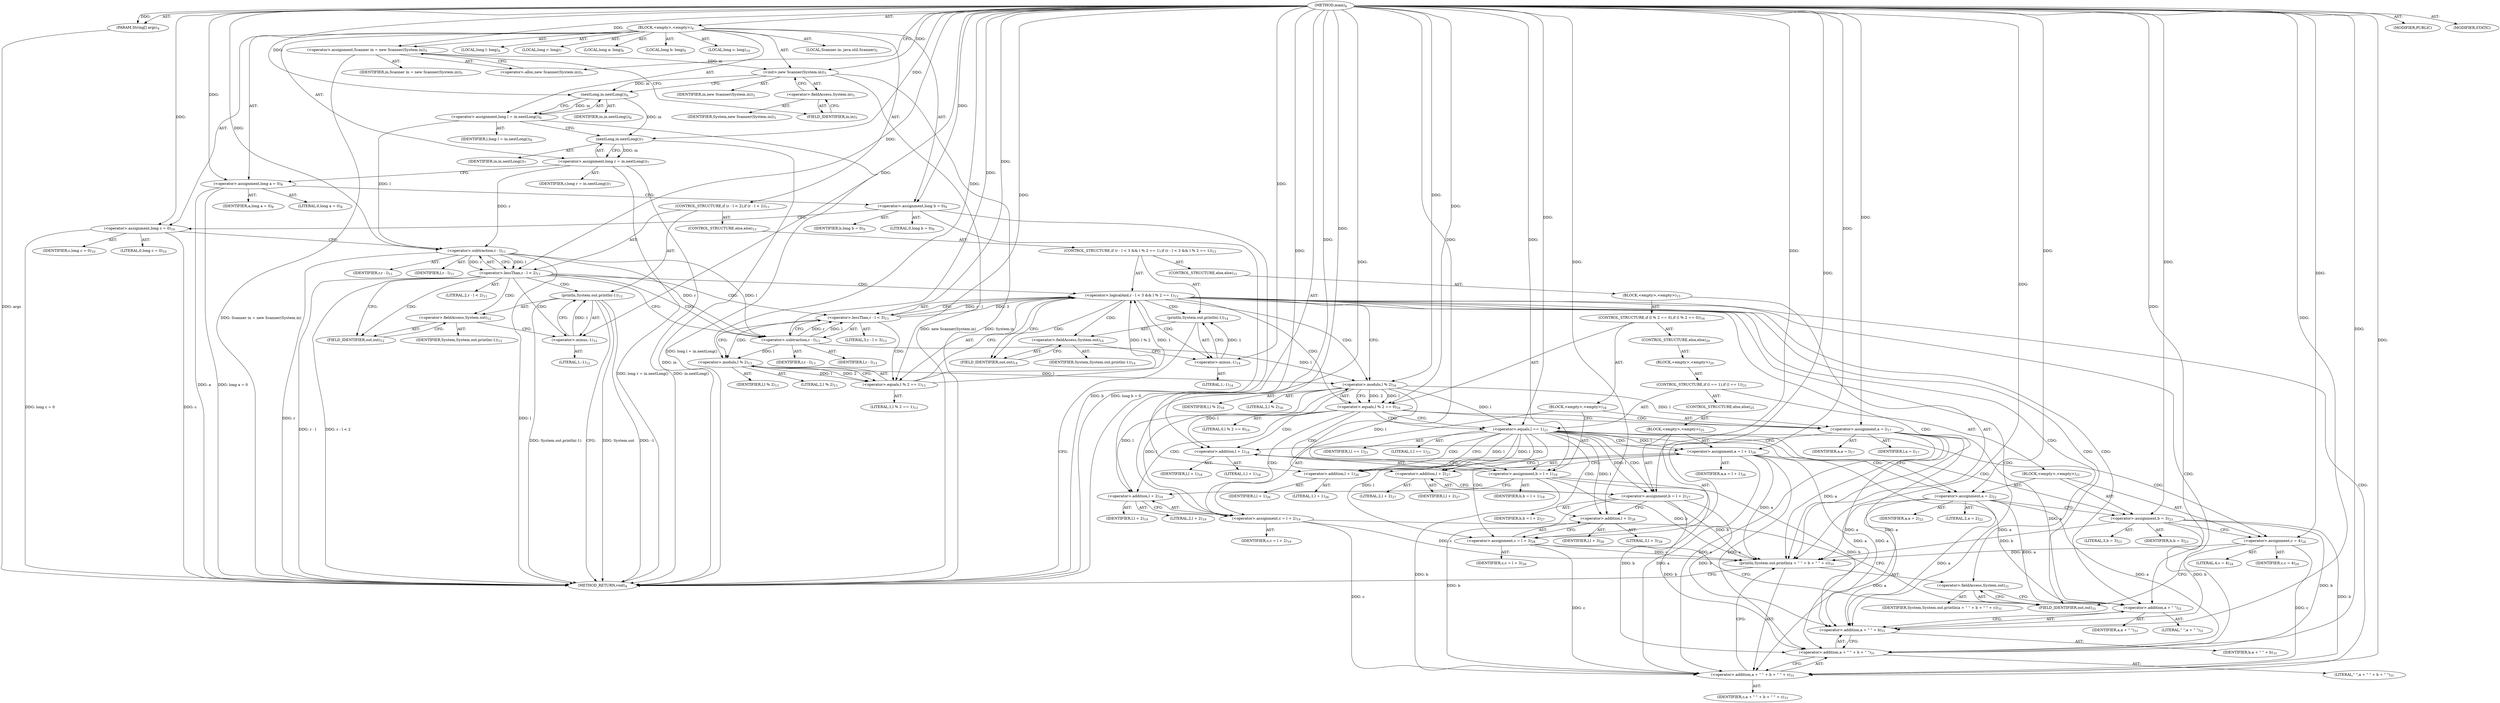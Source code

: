 digraph "main" {  
"19" [label = <(METHOD,main)<SUB>4</SUB>> ]
"20" [label = <(PARAM,String[] args)<SUB>4</SUB>> ]
"21" [label = <(BLOCK,&lt;empty&gt;,&lt;empty&gt;)<SUB>4</SUB>> ]
"4" [label = <(LOCAL,Scanner in: java.util.Scanner)<SUB>5</SUB>> ]
"22" [label = <(&lt;operator&gt;.assignment,Scanner in = new Scanner(System.in))<SUB>5</SUB>> ]
"23" [label = <(IDENTIFIER,in,Scanner in = new Scanner(System.in))<SUB>5</SUB>> ]
"24" [label = <(&lt;operator&gt;.alloc,new Scanner(System.in))<SUB>5</SUB>> ]
"25" [label = <(&lt;init&gt;,new Scanner(System.in))<SUB>5</SUB>> ]
"3" [label = <(IDENTIFIER,in,new Scanner(System.in))<SUB>5</SUB>> ]
"26" [label = <(&lt;operator&gt;.fieldAccess,System.in)<SUB>5</SUB>> ]
"27" [label = <(IDENTIFIER,System,new Scanner(System.in))<SUB>5</SUB>> ]
"28" [label = <(FIELD_IDENTIFIER,in,in)<SUB>5</SUB>> ]
"29" [label = <(LOCAL,long l: long)<SUB>6</SUB>> ]
"30" [label = <(&lt;operator&gt;.assignment,long l = in.nextLong())<SUB>6</SUB>> ]
"31" [label = <(IDENTIFIER,l,long l = in.nextLong())<SUB>6</SUB>> ]
"32" [label = <(nextLong,in.nextLong())<SUB>6</SUB>> ]
"33" [label = <(IDENTIFIER,in,in.nextLong())<SUB>6</SUB>> ]
"34" [label = <(LOCAL,long r: long)<SUB>7</SUB>> ]
"35" [label = <(&lt;operator&gt;.assignment,long r = in.nextLong())<SUB>7</SUB>> ]
"36" [label = <(IDENTIFIER,r,long r = in.nextLong())<SUB>7</SUB>> ]
"37" [label = <(nextLong,in.nextLong())<SUB>7</SUB>> ]
"38" [label = <(IDENTIFIER,in,in.nextLong())<SUB>7</SUB>> ]
"39" [label = <(LOCAL,long a: long)<SUB>8</SUB>> ]
"40" [label = <(&lt;operator&gt;.assignment,long a = 0)<SUB>8</SUB>> ]
"41" [label = <(IDENTIFIER,a,long a = 0)<SUB>8</SUB>> ]
"42" [label = <(LITERAL,0,long a = 0)<SUB>8</SUB>> ]
"43" [label = <(LOCAL,long b: long)<SUB>9</SUB>> ]
"44" [label = <(&lt;operator&gt;.assignment,long b = 0)<SUB>9</SUB>> ]
"45" [label = <(IDENTIFIER,b,long b = 0)<SUB>9</SUB>> ]
"46" [label = <(LITERAL,0,long b = 0)<SUB>9</SUB>> ]
"47" [label = <(LOCAL,long c: long)<SUB>10</SUB>> ]
"48" [label = <(&lt;operator&gt;.assignment,long c = 0)<SUB>10</SUB>> ]
"49" [label = <(IDENTIFIER,c,long c = 0)<SUB>10</SUB>> ]
"50" [label = <(LITERAL,0,long c = 0)<SUB>10</SUB>> ]
"51" [label = <(CONTROL_STRUCTURE,if (r - l &lt; 2),if (r - l &lt; 2))<SUB>11</SUB>> ]
"52" [label = <(&lt;operator&gt;.lessThan,r - l &lt; 2)<SUB>11</SUB>> ]
"53" [label = <(&lt;operator&gt;.subtraction,r - l)<SUB>11</SUB>> ]
"54" [label = <(IDENTIFIER,r,r - l)<SUB>11</SUB>> ]
"55" [label = <(IDENTIFIER,l,r - l)<SUB>11</SUB>> ]
"56" [label = <(LITERAL,2,r - l &lt; 2)<SUB>11</SUB>> ]
"57" [label = <(println,System.out.println(-1))<SUB>12</SUB>> ]
"58" [label = <(&lt;operator&gt;.fieldAccess,System.out)<SUB>12</SUB>> ]
"59" [label = <(IDENTIFIER,System,System.out.println(-1))<SUB>12</SUB>> ]
"60" [label = <(FIELD_IDENTIFIER,out,out)<SUB>12</SUB>> ]
"61" [label = <(&lt;operator&gt;.minus,-1)<SUB>12</SUB>> ]
"62" [label = <(LITERAL,1,-1)<SUB>12</SUB>> ]
"63" [label = <(CONTROL_STRUCTURE,else,else)<SUB>13</SUB>> ]
"64" [label = <(CONTROL_STRUCTURE,if (r - l &lt; 3 &amp;&amp; l % 2 == 1),if (r - l &lt; 3 &amp;&amp; l % 2 == 1))<SUB>13</SUB>> ]
"65" [label = <(&lt;operator&gt;.logicalAnd,r - l &lt; 3 &amp;&amp; l % 2 == 1)<SUB>13</SUB>> ]
"66" [label = <(&lt;operator&gt;.lessThan,r - l &lt; 3)<SUB>13</SUB>> ]
"67" [label = <(&lt;operator&gt;.subtraction,r - l)<SUB>13</SUB>> ]
"68" [label = <(IDENTIFIER,r,r - l)<SUB>13</SUB>> ]
"69" [label = <(IDENTIFIER,l,r - l)<SUB>13</SUB>> ]
"70" [label = <(LITERAL,3,r - l &lt; 3)<SUB>13</SUB>> ]
"71" [label = <(&lt;operator&gt;.equals,l % 2 == 1)<SUB>13</SUB>> ]
"72" [label = <(&lt;operator&gt;.modulo,l % 2)<SUB>13</SUB>> ]
"73" [label = <(IDENTIFIER,l,l % 2)<SUB>13</SUB>> ]
"74" [label = <(LITERAL,2,l % 2)<SUB>13</SUB>> ]
"75" [label = <(LITERAL,1,l % 2 == 1)<SUB>13</SUB>> ]
"76" [label = <(println,System.out.println(-1))<SUB>14</SUB>> ]
"77" [label = <(&lt;operator&gt;.fieldAccess,System.out)<SUB>14</SUB>> ]
"78" [label = <(IDENTIFIER,System,System.out.println(-1))<SUB>14</SUB>> ]
"79" [label = <(FIELD_IDENTIFIER,out,out)<SUB>14</SUB>> ]
"80" [label = <(&lt;operator&gt;.minus,-1)<SUB>14</SUB>> ]
"81" [label = <(LITERAL,1,-1)<SUB>14</SUB>> ]
"82" [label = <(CONTROL_STRUCTURE,else,else)<SUB>15</SUB>> ]
"83" [label = <(BLOCK,&lt;empty&gt;,&lt;empty&gt;)<SUB>15</SUB>> ]
"84" [label = <(CONTROL_STRUCTURE,if (l % 2 == 0),if (l % 2 == 0))<SUB>16</SUB>> ]
"85" [label = <(&lt;operator&gt;.equals,l % 2 == 0)<SUB>16</SUB>> ]
"86" [label = <(&lt;operator&gt;.modulo,l % 2)<SUB>16</SUB>> ]
"87" [label = <(IDENTIFIER,l,l % 2)<SUB>16</SUB>> ]
"88" [label = <(LITERAL,2,l % 2)<SUB>16</SUB>> ]
"89" [label = <(LITERAL,0,l % 2 == 0)<SUB>16</SUB>> ]
"90" [label = <(BLOCK,&lt;empty&gt;,&lt;empty&gt;)<SUB>16</SUB>> ]
"91" [label = <(&lt;operator&gt;.assignment,a = l)<SUB>17</SUB>> ]
"92" [label = <(IDENTIFIER,a,a = l)<SUB>17</SUB>> ]
"93" [label = <(IDENTIFIER,l,a = l)<SUB>17</SUB>> ]
"94" [label = <(&lt;operator&gt;.assignment,b = l + 1)<SUB>18</SUB>> ]
"95" [label = <(IDENTIFIER,b,b = l + 1)<SUB>18</SUB>> ]
"96" [label = <(&lt;operator&gt;.addition,l + 1)<SUB>18</SUB>> ]
"97" [label = <(IDENTIFIER,l,l + 1)<SUB>18</SUB>> ]
"98" [label = <(LITERAL,1,l + 1)<SUB>18</SUB>> ]
"99" [label = <(&lt;operator&gt;.assignment,c = l + 2)<SUB>19</SUB>> ]
"100" [label = <(IDENTIFIER,c,c = l + 2)<SUB>19</SUB>> ]
"101" [label = <(&lt;operator&gt;.addition,l + 2)<SUB>19</SUB>> ]
"102" [label = <(IDENTIFIER,l,l + 2)<SUB>19</SUB>> ]
"103" [label = <(LITERAL,2,l + 2)<SUB>19</SUB>> ]
"104" [label = <(CONTROL_STRUCTURE,else,else)<SUB>20</SUB>> ]
"105" [label = <(BLOCK,&lt;empty&gt;,&lt;empty&gt;)<SUB>20</SUB>> ]
"106" [label = <(CONTROL_STRUCTURE,if (l == 1),if (l == 1))<SUB>21</SUB>> ]
"107" [label = <(&lt;operator&gt;.equals,l == 1)<SUB>21</SUB>> ]
"108" [label = <(IDENTIFIER,l,l == 1)<SUB>21</SUB>> ]
"109" [label = <(LITERAL,1,l == 1)<SUB>21</SUB>> ]
"110" [label = <(BLOCK,&lt;empty&gt;,&lt;empty&gt;)<SUB>21</SUB>> ]
"111" [label = <(&lt;operator&gt;.assignment,a = 2)<SUB>22</SUB>> ]
"112" [label = <(IDENTIFIER,a,a = 2)<SUB>22</SUB>> ]
"113" [label = <(LITERAL,2,a = 2)<SUB>22</SUB>> ]
"114" [label = <(&lt;operator&gt;.assignment,b = 3)<SUB>23</SUB>> ]
"115" [label = <(IDENTIFIER,b,b = 3)<SUB>23</SUB>> ]
"116" [label = <(LITERAL,3,b = 3)<SUB>23</SUB>> ]
"117" [label = <(&lt;operator&gt;.assignment,c = 4)<SUB>24</SUB>> ]
"118" [label = <(IDENTIFIER,c,c = 4)<SUB>24</SUB>> ]
"119" [label = <(LITERAL,4,c = 4)<SUB>24</SUB>> ]
"120" [label = <(CONTROL_STRUCTURE,else,else)<SUB>25</SUB>> ]
"121" [label = <(BLOCK,&lt;empty&gt;,&lt;empty&gt;)<SUB>25</SUB>> ]
"122" [label = <(&lt;operator&gt;.assignment,a = l + 1)<SUB>26</SUB>> ]
"123" [label = <(IDENTIFIER,a,a = l + 1)<SUB>26</SUB>> ]
"124" [label = <(&lt;operator&gt;.addition,l + 1)<SUB>26</SUB>> ]
"125" [label = <(IDENTIFIER,l,l + 1)<SUB>26</SUB>> ]
"126" [label = <(LITERAL,1,l + 1)<SUB>26</SUB>> ]
"127" [label = <(&lt;operator&gt;.assignment,b = l + 2)<SUB>27</SUB>> ]
"128" [label = <(IDENTIFIER,b,b = l + 2)<SUB>27</SUB>> ]
"129" [label = <(&lt;operator&gt;.addition,l + 2)<SUB>27</SUB>> ]
"130" [label = <(IDENTIFIER,l,l + 2)<SUB>27</SUB>> ]
"131" [label = <(LITERAL,2,l + 2)<SUB>27</SUB>> ]
"132" [label = <(&lt;operator&gt;.assignment,c = l + 3)<SUB>28</SUB>> ]
"133" [label = <(IDENTIFIER,c,c = l + 3)<SUB>28</SUB>> ]
"134" [label = <(&lt;operator&gt;.addition,l + 3)<SUB>28</SUB>> ]
"135" [label = <(IDENTIFIER,l,l + 3)<SUB>28</SUB>> ]
"136" [label = <(LITERAL,3,l + 3)<SUB>28</SUB>> ]
"137" [label = <(println,System.out.println(a + &quot; &quot; + b + &quot; &quot; + c))<SUB>31</SUB>> ]
"138" [label = <(&lt;operator&gt;.fieldAccess,System.out)<SUB>31</SUB>> ]
"139" [label = <(IDENTIFIER,System,System.out.println(a + &quot; &quot; + b + &quot; &quot; + c))<SUB>31</SUB>> ]
"140" [label = <(FIELD_IDENTIFIER,out,out)<SUB>31</SUB>> ]
"141" [label = <(&lt;operator&gt;.addition,a + &quot; &quot; + b + &quot; &quot; + c)<SUB>31</SUB>> ]
"142" [label = <(&lt;operator&gt;.addition,a + &quot; &quot; + b + &quot; &quot;)<SUB>31</SUB>> ]
"143" [label = <(&lt;operator&gt;.addition,a + &quot; &quot; + b)<SUB>31</SUB>> ]
"144" [label = <(&lt;operator&gt;.addition,a + &quot; &quot;)<SUB>31</SUB>> ]
"145" [label = <(IDENTIFIER,a,a + &quot; &quot;)<SUB>31</SUB>> ]
"146" [label = <(LITERAL,&quot; &quot;,a + &quot; &quot;)<SUB>31</SUB>> ]
"147" [label = <(IDENTIFIER,b,a + &quot; &quot; + b)<SUB>31</SUB>> ]
"148" [label = <(LITERAL,&quot; &quot;,a + &quot; &quot; + b + &quot; &quot;)<SUB>31</SUB>> ]
"149" [label = <(IDENTIFIER,c,a + &quot; &quot; + b + &quot; &quot; + c)<SUB>31</SUB>> ]
"150" [label = <(MODIFIER,PUBLIC)> ]
"151" [label = <(MODIFIER,STATIC)> ]
"152" [label = <(METHOD_RETURN,void)<SUB>4</SUB>> ]
  "19" -> "20"  [ label = "AST: "] 
  "19" -> "21"  [ label = "AST: "] 
  "19" -> "150"  [ label = "AST: "] 
  "19" -> "151"  [ label = "AST: "] 
  "19" -> "152"  [ label = "AST: "] 
  "21" -> "4"  [ label = "AST: "] 
  "21" -> "22"  [ label = "AST: "] 
  "21" -> "25"  [ label = "AST: "] 
  "21" -> "29"  [ label = "AST: "] 
  "21" -> "30"  [ label = "AST: "] 
  "21" -> "34"  [ label = "AST: "] 
  "21" -> "35"  [ label = "AST: "] 
  "21" -> "39"  [ label = "AST: "] 
  "21" -> "40"  [ label = "AST: "] 
  "21" -> "43"  [ label = "AST: "] 
  "21" -> "44"  [ label = "AST: "] 
  "21" -> "47"  [ label = "AST: "] 
  "21" -> "48"  [ label = "AST: "] 
  "21" -> "51"  [ label = "AST: "] 
  "22" -> "23"  [ label = "AST: "] 
  "22" -> "24"  [ label = "AST: "] 
  "25" -> "3"  [ label = "AST: "] 
  "25" -> "26"  [ label = "AST: "] 
  "26" -> "27"  [ label = "AST: "] 
  "26" -> "28"  [ label = "AST: "] 
  "30" -> "31"  [ label = "AST: "] 
  "30" -> "32"  [ label = "AST: "] 
  "32" -> "33"  [ label = "AST: "] 
  "35" -> "36"  [ label = "AST: "] 
  "35" -> "37"  [ label = "AST: "] 
  "37" -> "38"  [ label = "AST: "] 
  "40" -> "41"  [ label = "AST: "] 
  "40" -> "42"  [ label = "AST: "] 
  "44" -> "45"  [ label = "AST: "] 
  "44" -> "46"  [ label = "AST: "] 
  "48" -> "49"  [ label = "AST: "] 
  "48" -> "50"  [ label = "AST: "] 
  "51" -> "52"  [ label = "AST: "] 
  "51" -> "57"  [ label = "AST: "] 
  "51" -> "63"  [ label = "AST: "] 
  "52" -> "53"  [ label = "AST: "] 
  "52" -> "56"  [ label = "AST: "] 
  "53" -> "54"  [ label = "AST: "] 
  "53" -> "55"  [ label = "AST: "] 
  "57" -> "58"  [ label = "AST: "] 
  "57" -> "61"  [ label = "AST: "] 
  "58" -> "59"  [ label = "AST: "] 
  "58" -> "60"  [ label = "AST: "] 
  "61" -> "62"  [ label = "AST: "] 
  "63" -> "64"  [ label = "AST: "] 
  "64" -> "65"  [ label = "AST: "] 
  "64" -> "76"  [ label = "AST: "] 
  "64" -> "82"  [ label = "AST: "] 
  "65" -> "66"  [ label = "AST: "] 
  "65" -> "71"  [ label = "AST: "] 
  "66" -> "67"  [ label = "AST: "] 
  "66" -> "70"  [ label = "AST: "] 
  "67" -> "68"  [ label = "AST: "] 
  "67" -> "69"  [ label = "AST: "] 
  "71" -> "72"  [ label = "AST: "] 
  "71" -> "75"  [ label = "AST: "] 
  "72" -> "73"  [ label = "AST: "] 
  "72" -> "74"  [ label = "AST: "] 
  "76" -> "77"  [ label = "AST: "] 
  "76" -> "80"  [ label = "AST: "] 
  "77" -> "78"  [ label = "AST: "] 
  "77" -> "79"  [ label = "AST: "] 
  "80" -> "81"  [ label = "AST: "] 
  "82" -> "83"  [ label = "AST: "] 
  "83" -> "84"  [ label = "AST: "] 
  "83" -> "137"  [ label = "AST: "] 
  "84" -> "85"  [ label = "AST: "] 
  "84" -> "90"  [ label = "AST: "] 
  "84" -> "104"  [ label = "AST: "] 
  "85" -> "86"  [ label = "AST: "] 
  "85" -> "89"  [ label = "AST: "] 
  "86" -> "87"  [ label = "AST: "] 
  "86" -> "88"  [ label = "AST: "] 
  "90" -> "91"  [ label = "AST: "] 
  "90" -> "94"  [ label = "AST: "] 
  "90" -> "99"  [ label = "AST: "] 
  "91" -> "92"  [ label = "AST: "] 
  "91" -> "93"  [ label = "AST: "] 
  "94" -> "95"  [ label = "AST: "] 
  "94" -> "96"  [ label = "AST: "] 
  "96" -> "97"  [ label = "AST: "] 
  "96" -> "98"  [ label = "AST: "] 
  "99" -> "100"  [ label = "AST: "] 
  "99" -> "101"  [ label = "AST: "] 
  "101" -> "102"  [ label = "AST: "] 
  "101" -> "103"  [ label = "AST: "] 
  "104" -> "105"  [ label = "AST: "] 
  "105" -> "106"  [ label = "AST: "] 
  "106" -> "107"  [ label = "AST: "] 
  "106" -> "110"  [ label = "AST: "] 
  "106" -> "120"  [ label = "AST: "] 
  "107" -> "108"  [ label = "AST: "] 
  "107" -> "109"  [ label = "AST: "] 
  "110" -> "111"  [ label = "AST: "] 
  "110" -> "114"  [ label = "AST: "] 
  "110" -> "117"  [ label = "AST: "] 
  "111" -> "112"  [ label = "AST: "] 
  "111" -> "113"  [ label = "AST: "] 
  "114" -> "115"  [ label = "AST: "] 
  "114" -> "116"  [ label = "AST: "] 
  "117" -> "118"  [ label = "AST: "] 
  "117" -> "119"  [ label = "AST: "] 
  "120" -> "121"  [ label = "AST: "] 
  "121" -> "122"  [ label = "AST: "] 
  "121" -> "127"  [ label = "AST: "] 
  "121" -> "132"  [ label = "AST: "] 
  "122" -> "123"  [ label = "AST: "] 
  "122" -> "124"  [ label = "AST: "] 
  "124" -> "125"  [ label = "AST: "] 
  "124" -> "126"  [ label = "AST: "] 
  "127" -> "128"  [ label = "AST: "] 
  "127" -> "129"  [ label = "AST: "] 
  "129" -> "130"  [ label = "AST: "] 
  "129" -> "131"  [ label = "AST: "] 
  "132" -> "133"  [ label = "AST: "] 
  "132" -> "134"  [ label = "AST: "] 
  "134" -> "135"  [ label = "AST: "] 
  "134" -> "136"  [ label = "AST: "] 
  "137" -> "138"  [ label = "AST: "] 
  "137" -> "141"  [ label = "AST: "] 
  "138" -> "139"  [ label = "AST: "] 
  "138" -> "140"  [ label = "AST: "] 
  "141" -> "142"  [ label = "AST: "] 
  "141" -> "149"  [ label = "AST: "] 
  "142" -> "143"  [ label = "AST: "] 
  "142" -> "148"  [ label = "AST: "] 
  "143" -> "144"  [ label = "AST: "] 
  "143" -> "147"  [ label = "AST: "] 
  "144" -> "145"  [ label = "AST: "] 
  "144" -> "146"  [ label = "AST: "] 
  "22" -> "28"  [ label = "CFG: "] 
  "25" -> "32"  [ label = "CFG: "] 
  "30" -> "37"  [ label = "CFG: "] 
  "35" -> "40"  [ label = "CFG: "] 
  "40" -> "44"  [ label = "CFG: "] 
  "44" -> "48"  [ label = "CFG: "] 
  "48" -> "53"  [ label = "CFG: "] 
  "24" -> "22"  [ label = "CFG: "] 
  "26" -> "25"  [ label = "CFG: "] 
  "32" -> "30"  [ label = "CFG: "] 
  "37" -> "35"  [ label = "CFG: "] 
  "52" -> "60"  [ label = "CFG: "] 
  "52" -> "67"  [ label = "CFG: "] 
  "57" -> "152"  [ label = "CFG: "] 
  "28" -> "26"  [ label = "CFG: "] 
  "53" -> "52"  [ label = "CFG: "] 
  "58" -> "61"  [ label = "CFG: "] 
  "61" -> "57"  [ label = "CFG: "] 
  "60" -> "58"  [ label = "CFG: "] 
  "65" -> "79"  [ label = "CFG: "] 
  "65" -> "86"  [ label = "CFG: "] 
  "76" -> "152"  [ label = "CFG: "] 
  "66" -> "65"  [ label = "CFG: "] 
  "66" -> "72"  [ label = "CFG: "] 
  "71" -> "65"  [ label = "CFG: "] 
  "77" -> "80"  [ label = "CFG: "] 
  "80" -> "76"  [ label = "CFG: "] 
  "67" -> "66"  [ label = "CFG: "] 
  "72" -> "71"  [ label = "CFG: "] 
  "79" -> "77"  [ label = "CFG: "] 
  "137" -> "152"  [ label = "CFG: "] 
  "85" -> "91"  [ label = "CFG: "] 
  "85" -> "107"  [ label = "CFG: "] 
  "138" -> "144"  [ label = "CFG: "] 
  "141" -> "137"  [ label = "CFG: "] 
  "86" -> "85"  [ label = "CFG: "] 
  "91" -> "96"  [ label = "CFG: "] 
  "94" -> "101"  [ label = "CFG: "] 
  "99" -> "140"  [ label = "CFG: "] 
  "140" -> "138"  [ label = "CFG: "] 
  "142" -> "141"  [ label = "CFG: "] 
  "96" -> "94"  [ label = "CFG: "] 
  "101" -> "99"  [ label = "CFG: "] 
  "143" -> "142"  [ label = "CFG: "] 
  "107" -> "111"  [ label = "CFG: "] 
  "107" -> "124"  [ label = "CFG: "] 
  "144" -> "143"  [ label = "CFG: "] 
  "111" -> "114"  [ label = "CFG: "] 
  "114" -> "117"  [ label = "CFG: "] 
  "117" -> "140"  [ label = "CFG: "] 
  "122" -> "129"  [ label = "CFG: "] 
  "127" -> "134"  [ label = "CFG: "] 
  "132" -> "140"  [ label = "CFG: "] 
  "124" -> "122"  [ label = "CFG: "] 
  "129" -> "127"  [ label = "CFG: "] 
  "134" -> "132"  [ label = "CFG: "] 
  "19" -> "24"  [ label = "CFG: "] 
  "20" -> "152"  [ label = "DDG: args"] 
  "22" -> "152"  [ label = "DDG: Scanner in = new Scanner(System.in)"] 
  "25" -> "152"  [ label = "DDG: System.in"] 
  "25" -> "152"  [ label = "DDG: new Scanner(System.in)"] 
  "30" -> "152"  [ label = "DDG: long l = in.nextLong()"] 
  "37" -> "152"  [ label = "DDG: in"] 
  "35" -> "152"  [ label = "DDG: in.nextLong()"] 
  "35" -> "152"  [ label = "DDG: long r = in.nextLong()"] 
  "40" -> "152"  [ label = "DDG: a"] 
  "40" -> "152"  [ label = "DDG: long a = 0"] 
  "44" -> "152"  [ label = "DDG: b"] 
  "44" -> "152"  [ label = "DDG: long b = 0"] 
  "48" -> "152"  [ label = "DDG: c"] 
  "48" -> "152"  [ label = "DDG: long c = 0"] 
  "53" -> "152"  [ label = "DDG: r"] 
  "53" -> "152"  [ label = "DDG: l"] 
  "52" -> "152"  [ label = "DDG: r - l"] 
  "52" -> "152"  [ label = "DDG: r - l &lt; 2"] 
  "57" -> "152"  [ label = "DDG: System.out"] 
  "57" -> "152"  [ label = "DDG: -1"] 
  "57" -> "152"  [ label = "DDG: System.out.println(-1)"] 
  "19" -> "20"  [ label = "DDG: "] 
  "19" -> "22"  [ label = "DDG: "] 
  "32" -> "30"  [ label = "DDG: in"] 
  "37" -> "35"  [ label = "DDG: in"] 
  "19" -> "40"  [ label = "DDG: "] 
  "19" -> "44"  [ label = "DDG: "] 
  "19" -> "48"  [ label = "DDG: "] 
  "22" -> "25"  [ label = "DDG: in"] 
  "19" -> "25"  [ label = "DDG: "] 
  "25" -> "32"  [ label = "DDG: in"] 
  "19" -> "32"  [ label = "DDG: "] 
  "32" -> "37"  [ label = "DDG: in"] 
  "19" -> "37"  [ label = "DDG: "] 
  "53" -> "52"  [ label = "DDG: r"] 
  "53" -> "52"  [ label = "DDG: l"] 
  "19" -> "52"  [ label = "DDG: "] 
  "61" -> "57"  [ label = "DDG: 1"] 
  "35" -> "53"  [ label = "DDG: r"] 
  "19" -> "53"  [ label = "DDG: "] 
  "30" -> "53"  [ label = "DDG: l"] 
  "19" -> "61"  [ label = "DDG: "] 
  "66" -> "65"  [ label = "DDG: r - l"] 
  "66" -> "65"  [ label = "DDG: 3"] 
  "71" -> "65"  [ label = "DDG: l % 2"] 
  "71" -> "65"  [ label = "DDG: 1"] 
  "80" -> "76"  [ label = "DDG: 1"] 
  "67" -> "66"  [ label = "DDG: r"] 
  "67" -> "66"  [ label = "DDG: l"] 
  "19" -> "66"  [ label = "DDG: "] 
  "72" -> "71"  [ label = "DDG: l"] 
  "72" -> "71"  [ label = "DDG: 2"] 
  "19" -> "71"  [ label = "DDG: "] 
  "19" -> "80"  [ label = "DDG: "] 
  "53" -> "67"  [ label = "DDG: r"] 
  "19" -> "67"  [ label = "DDG: "] 
  "53" -> "67"  [ label = "DDG: l"] 
  "67" -> "72"  [ label = "DDG: l"] 
  "19" -> "72"  [ label = "DDG: "] 
  "122" -> "137"  [ label = "DDG: a"] 
  "111" -> "137"  [ label = "DDG: a"] 
  "91" -> "137"  [ label = "DDG: a"] 
  "19" -> "137"  [ label = "DDG: "] 
  "127" -> "137"  [ label = "DDG: b"] 
  "114" -> "137"  [ label = "DDG: b"] 
  "94" -> "137"  [ label = "DDG: b"] 
  "132" -> "137"  [ label = "DDG: c"] 
  "117" -> "137"  [ label = "DDG: c"] 
  "99" -> "137"  [ label = "DDG: c"] 
  "86" -> "85"  [ label = "DDG: l"] 
  "86" -> "85"  [ label = "DDG: 2"] 
  "19" -> "85"  [ label = "DDG: "] 
  "86" -> "91"  [ label = "DDG: l"] 
  "19" -> "91"  [ label = "DDG: "] 
  "19" -> "94"  [ label = "DDG: "] 
  "86" -> "94"  [ label = "DDG: l"] 
  "19" -> "99"  [ label = "DDG: "] 
  "86" -> "99"  [ label = "DDG: l"] 
  "122" -> "141"  [ label = "DDG: a"] 
  "111" -> "141"  [ label = "DDG: a"] 
  "91" -> "141"  [ label = "DDG: a"] 
  "19" -> "141"  [ label = "DDG: "] 
  "127" -> "141"  [ label = "DDG: b"] 
  "114" -> "141"  [ label = "DDG: b"] 
  "94" -> "141"  [ label = "DDG: b"] 
  "132" -> "141"  [ label = "DDG: c"] 
  "117" -> "141"  [ label = "DDG: c"] 
  "99" -> "141"  [ label = "DDG: c"] 
  "67" -> "86"  [ label = "DDG: l"] 
  "72" -> "86"  [ label = "DDG: l"] 
  "19" -> "86"  [ label = "DDG: "] 
  "122" -> "142"  [ label = "DDG: a"] 
  "111" -> "142"  [ label = "DDG: a"] 
  "91" -> "142"  [ label = "DDG: a"] 
  "19" -> "142"  [ label = "DDG: "] 
  "127" -> "142"  [ label = "DDG: b"] 
  "114" -> "142"  [ label = "DDG: b"] 
  "94" -> "142"  [ label = "DDG: b"] 
  "19" -> "96"  [ label = "DDG: "] 
  "86" -> "96"  [ label = "DDG: l"] 
  "19" -> "101"  [ label = "DDG: "] 
  "86" -> "101"  [ label = "DDG: l"] 
  "122" -> "143"  [ label = "DDG: a"] 
  "111" -> "143"  [ label = "DDG: a"] 
  "91" -> "143"  [ label = "DDG: a"] 
  "19" -> "143"  [ label = "DDG: "] 
  "127" -> "143"  [ label = "DDG: b"] 
  "114" -> "143"  [ label = "DDG: b"] 
  "94" -> "143"  [ label = "DDG: b"] 
  "86" -> "107"  [ label = "DDG: l"] 
  "19" -> "107"  [ label = "DDG: "] 
  "19" -> "111"  [ label = "DDG: "] 
  "19" -> "114"  [ label = "DDG: "] 
  "19" -> "117"  [ label = "DDG: "] 
  "122" -> "144"  [ label = "DDG: a"] 
  "111" -> "144"  [ label = "DDG: a"] 
  "91" -> "144"  [ label = "DDG: a"] 
  "19" -> "144"  [ label = "DDG: "] 
  "107" -> "122"  [ label = "DDG: l"] 
  "19" -> "122"  [ label = "DDG: "] 
  "19" -> "127"  [ label = "DDG: "] 
  "107" -> "127"  [ label = "DDG: l"] 
  "19" -> "132"  [ label = "DDG: "] 
  "107" -> "132"  [ label = "DDG: l"] 
  "107" -> "124"  [ label = "DDG: l"] 
  "19" -> "124"  [ label = "DDG: "] 
  "19" -> "129"  [ label = "DDG: "] 
  "107" -> "129"  [ label = "DDG: l"] 
  "19" -> "134"  [ label = "DDG: "] 
  "107" -> "134"  [ label = "DDG: l"] 
  "52" -> "60"  [ label = "CDG: "] 
  "52" -> "57"  [ label = "CDG: "] 
  "52" -> "66"  [ label = "CDG: "] 
  "52" -> "67"  [ label = "CDG: "] 
  "52" -> "65"  [ label = "CDG: "] 
  "52" -> "58"  [ label = "CDG: "] 
  "52" -> "61"  [ label = "CDG: "] 
  "65" -> "141"  [ label = "CDG: "] 
  "65" -> "77"  [ label = "CDG: "] 
  "65" -> "85"  [ label = "CDG: "] 
  "65" -> "142"  [ label = "CDG: "] 
  "65" -> "76"  [ label = "CDG: "] 
  "65" -> "144"  [ label = "CDG: "] 
  "65" -> "138"  [ label = "CDG: "] 
  "65" -> "140"  [ label = "CDG: "] 
  "65" -> "143"  [ label = "CDG: "] 
  "65" -> "137"  [ label = "CDG: "] 
  "65" -> "79"  [ label = "CDG: "] 
  "65" -> "80"  [ label = "CDG: "] 
  "65" -> "86"  [ label = "CDG: "] 
  "66" -> "72"  [ label = "CDG: "] 
  "66" -> "71"  [ label = "CDG: "] 
  "85" -> "107"  [ label = "CDG: "] 
  "85" -> "94"  [ label = "CDG: "] 
  "85" -> "96"  [ label = "CDG: "] 
  "85" -> "99"  [ label = "CDG: "] 
  "85" -> "91"  [ label = "CDG: "] 
  "85" -> "101"  [ label = "CDG: "] 
  "107" -> "122"  [ label = "CDG: "] 
  "107" -> "114"  [ label = "CDG: "] 
  "107" -> "132"  [ label = "CDG: "] 
  "107" -> "129"  [ label = "CDG: "] 
  "107" -> "134"  [ label = "CDG: "] 
  "107" -> "117"  [ label = "CDG: "] 
  "107" -> "127"  [ label = "CDG: "] 
  "107" -> "124"  [ label = "CDG: "] 
  "107" -> "111"  [ label = "CDG: "] 
}
